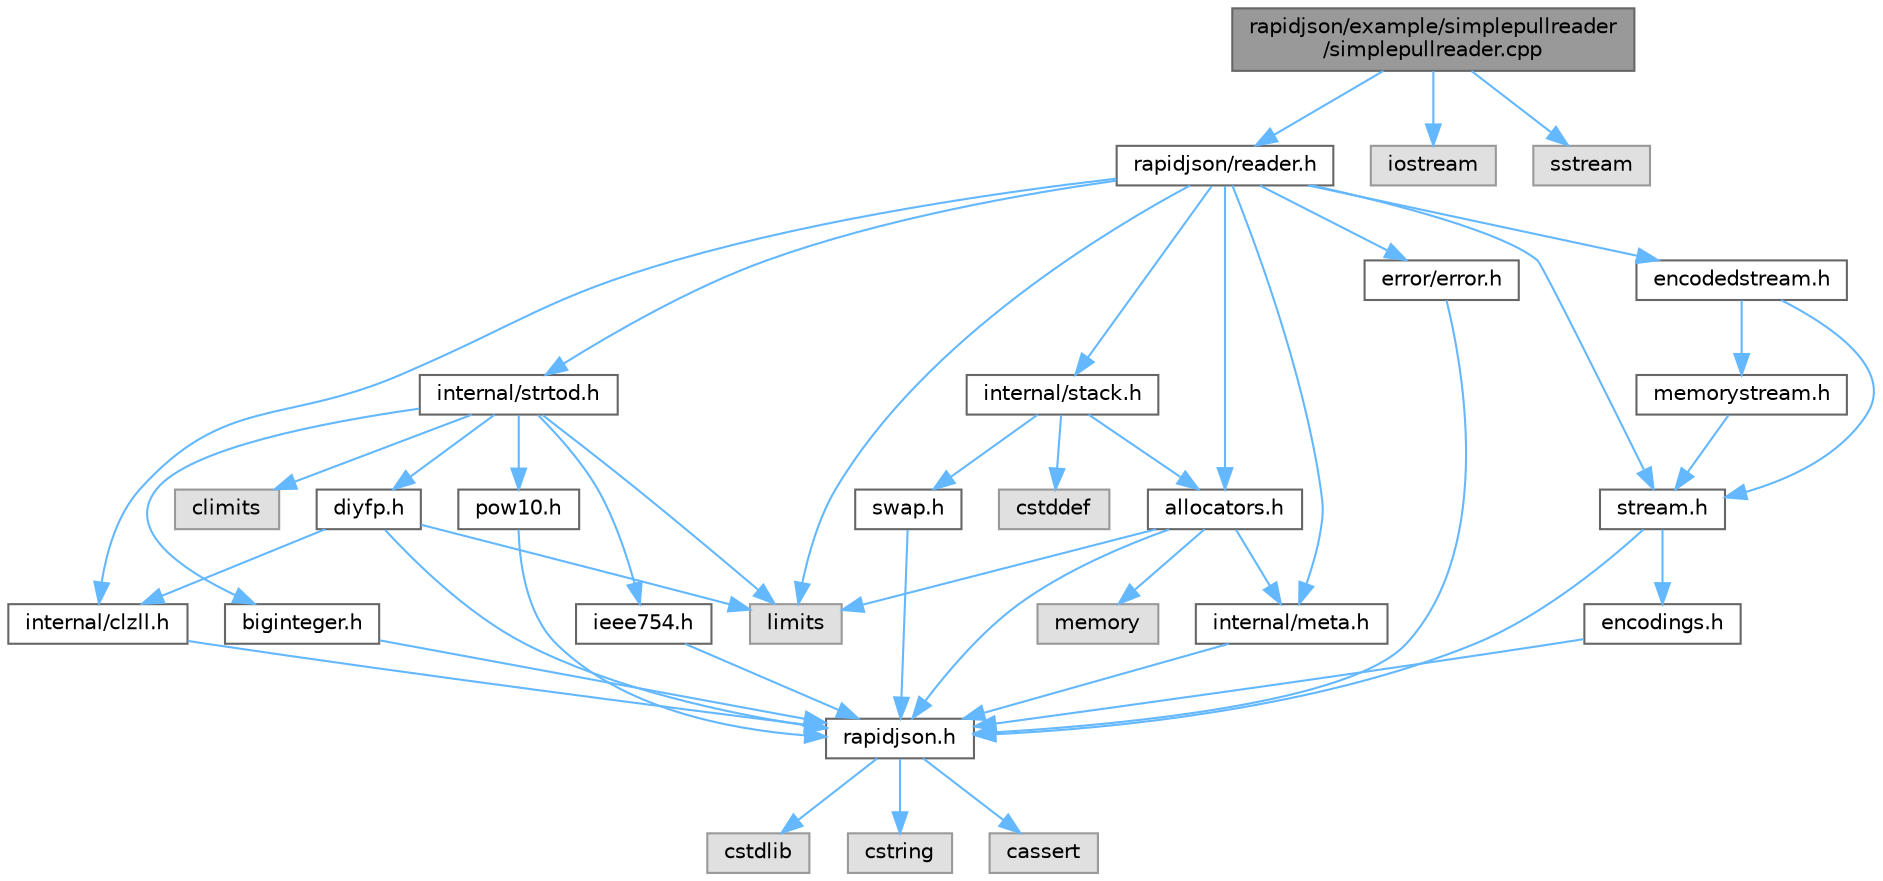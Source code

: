digraph "rapidjson/example/simplepullreader/simplepullreader.cpp"
{
 // LATEX_PDF_SIZE
  bgcolor="transparent";
  edge [fontname=Helvetica,fontsize=10,labelfontname=Helvetica,labelfontsize=10];
  node [fontname=Helvetica,fontsize=10,shape=box,height=0.2,width=0.4];
  Node1 [id="Node000001",label="rapidjson/example/simplepullreader\l/simplepullreader.cpp",height=0.2,width=0.4,color="gray40", fillcolor="grey60", style="filled", fontcolor="black",tooltip=" "];
  Node1 -> Node2 [id="edge1_Node000001_Node000002",color="steelblue1",style="solid",tooltip=" "];
  Node2 [id="Node000002",label="rapidjson/reader.h",height=0.2,width=0.4,color="grey40", fillcolor="white", style="filled",URL="$reader_8h.html",tooltip=" "];
  Node2 -> Node3 [id="edge2_Node000002_Node000003",color="steelblue1",style="solid",tooltip=" "];
  Node3 [id="Node000003",label="allocators.h",height=0.2,width=0.4,color="grey40", fillcolor="white", style="filled",URL="$allocators_8h.html",tooltip=" "];
  Node3 -> Node4 [id="edge3_Node000003_Node000004",color="steelblue1",style="solid",tooltip=" "];
  Node4 [id="Node000004",label="rapidjson.h",height=0.2,width=0.4,color="grey40", fillcolor="white", style="filled",URL="$rapidjson_8h.html",tooltip="common definitions and configuration"];
  Node4 -> Node5 [id="edge4_Node000004_Node000005",color="steelblue1",style="solid",tooltip=" "];
  Node5 [id="Node000005",label="cstdlib",height=0.2,width=0.4,color="grey60", fillcolor="#E0E0E0", style="filled",tooltip=" "];
  Node4 -> Node6 [id="edge5_Node000004_Node000006",color="steelblue1",style="solid",tooltip=" "];
  Node6 [id="Node000006",label="cstring",height=0.2,width=0.4,color="grey60", fillcolor="#E0E0E0", style="filled",tooltip=" "];
  Node4 -> Node7 [id="edge6_Node000004_Node000007",color="steelblue1",style="solid",tooltip=" "];
  Node7 [id="Node000007",label="cassert",height=0.2,width=0.4,color="grey60", fillcolor="#E0E0E0", style="filled",tooltip=" "];
  Node3 -> Node8 [id="edge7_Node000003_Node000008",color="steelblue1",style="solid",tooltip=" "];
  Node8 [id="Node000008",label="internal/meta.h",height=0.2,width=0.4,color="grey40", fillcolor="white", style="filled",URL="$meta_8h.html",tooltip=" "];
  Node8 -> Node4 [id="edge8_Node000008_Node000004",color="steelblue1",style="solid",tooltip=" "];
  Node3 -> Node9 [id="edge9_Node000003_Node000009",color="steelblue1",style="solid",tooltip=" "];
  Node9 [id="Node000009",label="memory",height=0.2,width=0.4,color="grey60", fillcolor="#E0E0E0", style="filled",tooltip=" "];
  Node3 -> Node10 [id="edge10_Node000003_Node000010",color="steelblue1",style="solid",tooltip=" "];
  Node10 [id="Node000010",label="limits",height=0.2,width=0.4,color="grey60", fillcolor="#E0E0E0", style="filled",tooltip=" "];
  Node2 -> Node11 [id="edge11_Node000002_Node000011",color="steelblue1",style="solid",tooltip=" "];
  Node11 [id="Node000011",label="stream.h",height=0.2,width=0.4,color="grey40", fillcolor="white", style="filled",URL="$stream_8h.html",tooltip=" "];
  Node11 -> Node4 [id="edge12_Node000011_Node000004",color="steelblue1",style="solid",tooltip=" "];
  Node11 -> Node12 [id="edge13_Node000011_Node000012",color="steelblue1",style="solid",tooltip=" "];
  Node12 [id="Node000012",label="encodings.h",height=0.2,width=0.4,color="grey40", fillcolor="white", style="filled",URL="$encodings_8h.html",tooltip=" "];
  Node12 -> Node4 [id="edge14_Node000012_Node000004",color="steelblue1",style="solid",tooltip=" "];
  Node2 -> Node13 [id="edge15_Node000002_Node000013",color="steelblue1",style="solid",tooltip=" "];
  Node13 [id="Node000013",label="encodedstream.h",height=0.2,width=0.4,color="grey40", fillcolor="white", style="filled",URL="$encodedstream_8h.html",tooltip=" "];
  Node13 -> Node11 [id="edge16_Node000013_Node000011",color="steelblue1",style="solid",tooltip=" "];
  Node13 -> Node14 [id="edge17_Node000013_Node000014",color="steelblue1",style="solid",tooltip=" "];
  Node14 [id="Node000014",label="memorystream.h",height=0.2,width=0.4,color="grey40", fillcolor="white", style="filled",URL="$memorystream_8h.html",tooltip=" "];
  Node14 -> Node11 [id="edge18_Node000014_Node000011",color="steelblue1",style="solid",tooltip=" "];
  Node2 -> Node15 [id="edge19_Node000002_Node000015",color="steelblue1",style="solid",tooltip=" "];
  Node15 [id="Node000015",label="internal/clzll.h",height=0.2,width=0.4,color="grey40", fillcolor="white", style="filled",URL="$clzll_8h.html",tooltip=" "];
  Node15 -> Node4 [id="edge20_Node000015_Node000004",color="steelblue1",style="solid",tooltip=" "];
  Node2 -> Node8 [id="edge21_Node000002_Node000008",color="steelblue1",style="solid",tooltip=" "];
  Node2 -> Node16 [id="edge22_Node000002_Node000016",color="steelblue1",style="solid",tooltip=" "];
  Node16 [id="Node000016",label="internal/stack.h",height=0.2,width=0.4,color="grey40", fillcolor="white", style="filled",URL="$stack_8h.html",tooltip=" "];
  Node16 -> Node3 [id="edge23_Node000016_Node000003",color="steelblue1",style="solid",tooltip=" "];
  Node16 -> Node17 [id="edge24_Node000016_Node000017",color="steelblue1",style="solid",tooltip=" "];
  Node17 [id="Node000017",label="swap.h",height=0.2,width=0.4,color="grey40", fillcolor="white", style="filled",URL="$swap_8h.html",tooltip=" "];
  Node17 -> Node4 [id="edge25_Node000017_Node000004",color="steelblue1",style="solid",tooltip=" "];
  Node16 -> Node18 [id="edge26_Node000016_Node000018",color="steelblue1",style="solid",tooltip=" "];
  Node18 [id="Node000018",label="cstddef",height=0.2,width=0.4,color="grey60", fillcolor="#E0E0E0", style="filled",tooltip=" "];
  Node2 -> Node19 [id="edge27_Node000002_Node000019",color="steelblue1",style="solid",tooltip=" "];
  Node19 [id="Node000019",label="internal/strtod.h",height=0.2,width=0.4,color="grey40", fillcolor="white", style="filled",URL="$strtod_8h.html",tooltip=" "];
  Node19 -> Node20 [id="edge28_Node000019_Node000020",color="steelblue1",style="solid",tooltip=" "];
  Node20 [id="Node000020",label="ieee754.h",height=0.2,width=0.4,color="grey40", fillcolor="white", style="filled",URL="$ieee754_8h.html",tooltip=" "];
  Node20 -> Node4 [id="edge29_Node000020_Node000004",color="steelblue1",style="solid",tooltip=" "];
  Node19 -> Node21 [id="edge30_Node000019_Node000021",color="steelblue1",style="solid",tooltip=" "];
  Node21 [id="Node000021",label="biginteger.h",height=0.2,width=0.4,color="grey40", fillcolor="white", style="filled",URL="$biginteger_8h.html",tooltip=" "];
  Node21 -> Node4 [id="edge31_Node000021_Node000004",color="steelblue1",style="solid",tooltip=" "];
  Node19 -> Node22 [id="edge32_Node000019_Node000022",color="steelblue1",style="solid",tooltip=" "];
  Node22 [id="Node000022",label="diyfp.h",height=0.2,width=0.4,color="grey40", fillcolor="white", style="filled",URL="$diyfp_8h.html",tooltip=" "];
  Node22 -> Node4 [id="edge33_Node000022_Node000004",color="steelblue1",style="solid",tooltip=" "];
  Node22 -> Node15 [id="edge34_Node000022_Node000015",color="steelblue1",style="solid",tooltip=" "];
  Node22 -> Node10 [id="edge35_Node000022_Node000010",color="steelblue1",style="solid",tooltip=" "];
  Node19 -> Node23 [id="edge36_Node000019_Node000023",color="steelblue1",style="solid",tooltip=" "];
  Node23 [id="Node000023",label="pow10.h",height=0.2,width=0.4,color="grey40", fillcolor="white", style="filled",URL="$pow10_8h.html",tooltip=" "];
  Node23 -> Node4 [id="edge37_Node000023_Node000004",color="steelblue1",style="solid",tooltip=" "];
  Node19 -> Node24 [id="edge38_Node000019_Node000024",color="steelblue1",style="solid",tooltip=" "];
  Node24 [id="Node000024",label="climits",height=0.2,width=0.4,color="grey60", fillcolor="#E0E0E0", style="filled",tooltip=" "];
  Node19 -> Node10 [id="edge39_Node000019_Node000010",color="steelblue1",style="solid",tooltip=" "];
  Node2 -> Node10 [id="edge40_Node000002_Node000010",color="steelblue1",style="solid",tooltip=" "];
  Node2 -> Node25 [id="edge41_Node000002_Node000025",color="steelblue1",style="solid",tooltip=" "];
  Node25 [id="Node000025",label="error/error.h",height=0.2,width=0.4,color="grey40", fillcolor="white", style="filled",URL="$error_8h.html",tooltip=" "];
  Node25 -> Node4 [id="edge42_Node000025_Node000004",color="steelblue1",style="solid",tooltip=" "];
  Node1 -> Node26 [id="edge43_Node000001_Node000026",color="steelblue1",style="solid",tooltip=" "];
  Node26 [id="Node000026",label="iostream",height=0.2,width=0.4,color="grey60", fillcolor="#E0E0E0", style="filled",tooltip=" "];
  Node1 -> Node27 [id="edge44_Node000001_Node000027",color="steelblue1",style="solid",tooltip=" "];
  Node27 [id="Node000027",label="sstream",height=0.2,width=0.4,color="grey60", fillcolor="#E0E0E0", style="filled",tooltip=" "];
}
